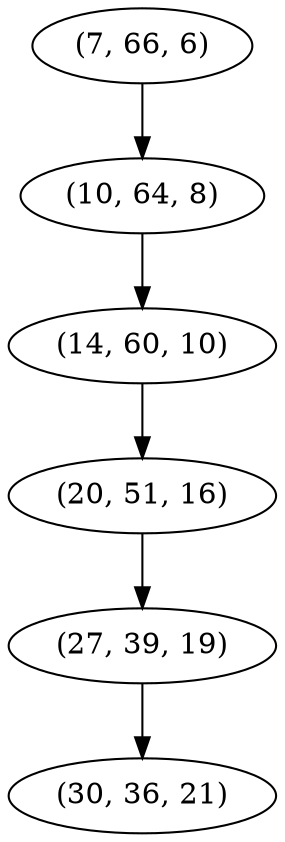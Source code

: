 digraph tree {
    "(7, 66, 6)";
    "(10, 64, 8)";
    "(14, 60, 10)";
    "(20, 51, 16)";
    "(27, 39, 19)";
    "(30, 36, 21)";
    "(7, 66, 6)" -> "(10, 64, 8)";
    "(10, 64, 8)" -> "(14, 60, 10)";
    "(14, 60, 10)" -> "(20, 51, 16)";
    "(20, 51, 16)" -> "(27, 39, 19)";
    "(27, 39, 19)" -> "(30, 36, 21)";
}
